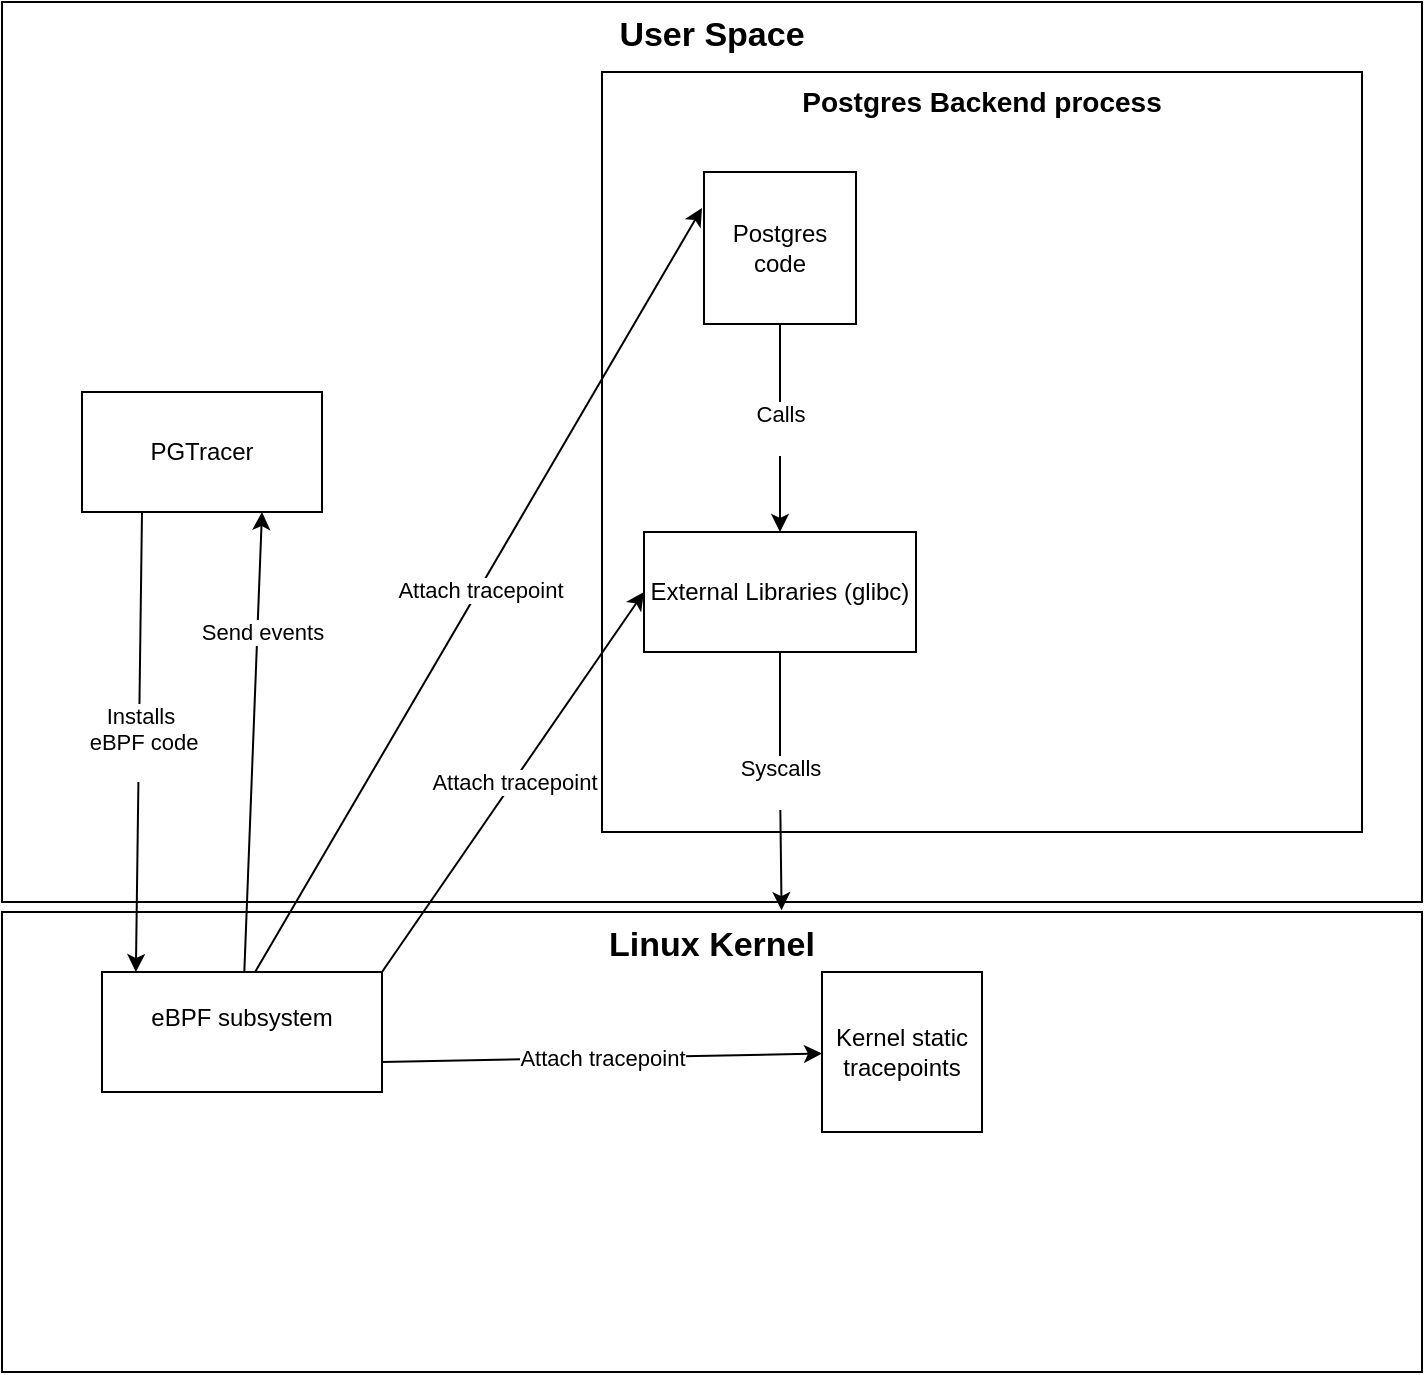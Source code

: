 <mxfile version="20.4.0" type="device"><diagram id="aJCN2wX11aYzYmZiWTIW" name="Page-1"><mxGraphModel dx="1199" dy="1039" grid="1" gridSize="10" guides="1" tooltips="1" connect="1" arrows="1" fold="1" page="1" pageScale="1" pageWidth="827" pageHeight="1169" math="0" shadow="0"><root><mxCell id="0"/><mxCell id="1" parent="0"/><mxCell id="lbeAApGXnfqpwz_cn7D--53" value="&lt;div&gt;User Space&lt;/div&gt;" style="rounded=0;whiteSpace=wrap;html=1;labelBackgroundColor=#FFFFFF;fontSize=17;verticalAlign=top;fontStyle=1" parent="1" vertex="1"><mxGeometry x="90" y="5" width="710" height="450" as="geometry"/></mxCell><mxCell id="lbeAApGXnfqpwz_cn7D--52" value="&lt;div style=&quot;font-size: 14px;&quot;&gt;Postgres Backend process&lt;/div&gt;" style="whiteSpace=wrap;html=1;aspect=fixed;labelBackgroundColor=#FFFFFF;fontSize=14;verticalAlign=top;fontStyle=1" parent="1" vertex="1"><mxGeometry x="390" y="40" width="380" height="380" as="geometry"/></mxCell><mxCell id="lbeAApGXnfqpwz_cn7D--24" value="&lt;div&gt;Calls&lt;/div&gt;&lt;div&gt;&lt;br&gt;&lt;/div&gt;" style="edgeStyle=orthogonalEdgeStyle;rounded=0;orthogonalLoop=1;jettySize=auto;html=1;" parent="1" source="lbeAApGXnfqpwz_cn7D--1" target="lbeAApGXnfqpwz_cn7D--3" edge="1"><mxGeometry relative="1" as="geometry"/></mxCell><mxCell id="lbeAApGXnfqpwz_cn7D--1" value="&lt;div&gt;Postgres code&lt;/div&gt;" style="whiteSpace=wrap;html=1;aspect=fixed;" parent="1" vertex="1"><mxGeometry x="441" y="90" width="76" height="76" as="geometry"/></mxCell><mxCell id="lbeAApGXnfqpwz_cn7D--30" value="&lt;div&gt;Syscalls&lt;/div&gt;&lt;div&gt;&lt;br&gt;&lt;/div&gt;" style="edgeStyle=orthogonalEdgeStyle;rounded=0;orthogonalLoop=1;jettySize=auto;html=1;exitX=0.5;exitY=1;exitDx=0;exitDy=0;entryX=0.549;entryY=-0.004;entryDx=0;entryDy=0;entryPerimeter=0;" parent="1" source="lbeAApGXnfqpwz_cn7D--3" target="lbeAApGXnfqpwz_cn7D--4" edge="1"><mxGeometry relative="1" as="geometry"/></mxCell><mxCell id="lbeAApGXnfqpwz_cn7D--3" value="&lt;div&gt;External Libraries (glibc)&lt;/div&gt;" style="rounded=0;whiteSpace=wrap;html=1;" parent="1" vertex="1"><mxGeometry x="411" y="270" width="136" height="60" as="geometry"/></mxCell><mxCell id="lbeAApGXnfqpwz_cn7D--4" value="&lt;div style=&quot;font-size: 17px;&quot;&gt;&lt;b&gt;&lt;font style=&quot;font-size: 17px;&quot;&gt;Linux Kernel&lt;/font&gt;&lt;/b&gt;&lt;/div&gt;" style="rounded=0;whiteSpace=wrap;html=1;labelBackgroundColor=#FFFFFF;verticalAlign=top;" parent="1" vertex="1"><mxGeometry x="90" y="460" width="710" height="230" as="geometry"/></mxCell><mxCell id="lbeAApGXnfqpwz_cn7D--5" value="&lt;div&gt;eBPF subsystem&lt;/div&gt;&lt;div&gt;&lt;br&gt;&lt;/div&gt;" style="rounded=0;whiteSpace=wrap;html=1;" parent="1" vertex="1"><mxGeometry x="140" y="490" width="140" height="60" as="geometry"/></mxCell><mxCell id="lbeAApGXnfqpwz_cn7D--33" value="" style="endArrow=classic;html=1;rounded=0;entryX=0;entryY=0.5;entryDx=0;entryDy=0;" parent="1" edge="1"><mxGeometry relative="1" as="geometry"><mxPoint x="216.549" y="490" as="sourcePoint"/><mxPoint x="440" y="108" as="targetPoint"/></mxGeometry></mxCell><mxCell id="lbeAApGXnfqpwz_cn7D--34" value="&lt;div&gt;Attach tracepoint&lt;/div&gt;" style="edgeLabel;resizable=0;html=1;align=center;verticalAlign=middle;" parent="lbeAApGXnfqpwz_cn7D--33" connectable="0" vertex="1"><mxGeometry relative="1" as="geometry"/></mxCell><mxCell id="lbeAApGXnfqpwz_cn7D--35" value="" style="endArrow=classic;html=1;rounded=0;entryX=0;entryY=0.5;entryDx=0;entryDy=0;exitX=1;exitY=0;exitDx=0;exitDy=0;" parent="1" source="lbeAApGXnfqpwz_cn7D--5" target="lbeAApGXnfqpwz_cn7D--3" edge="1"><mxGeometry relative="1" as="geometry"><mxPoint x="159.999" y="490" as="sourcePoint"/><mxPoint x="383.45" y="108" as="targetPoint"/></mxGeometry></mxCell><mxCell id="lbeAApGXnfqpwz_cn7D--36" value="&lt;div&gt;Attach tracepoint&lt;/div&gt;" style="edgeLabel;resizable=0;html=1;align=center;verticalAlign=middle;" parent="lbeAApGXnfqpwz_cn7D--35" connectable="0" vertex="1"><mxGeometry relative="1" as="geometry"/></mxCell><mxCell id="lbeAApGXnfqpwz_cn7D--37" value="&lt;div&gt;Kernel static &lt;br&gt;&lt;/div&gt;&lt;div&gt;tracepoints&lt;/div&gt;" style="whiteSpace=wrap;html=1;aspect=fixed;" parent="1" vertex="1"><mxGeometry x="500" y="490" width="80" height="80" as="geometry"/></mxCell><mxCell id="lbeAApGXnfqpwz_cn7D--38" value="" style="endArrow=classic;html=1;rounded=0;exitX=1;exitY=0.75;exitDx=0;exitDy=0;" parent="1" source="lbeAApGXnfqpwz_cn7D--5" target="lbeAApGXnfqpwz_cn7D--37" edge="1"><mxGeometry relative="1" as="geometry"><mxPoint x="290" y="530" as="sourcePoint"/><mxPoint x="414" y="340" as="targetPoint"/></mxGeometry></mxCell><mxCell id="lbeAApGXnfqpwz_cn7D--39" value="&lt;div&gt;Attach tracepoint&lt;/div&gt;" style="edgeLabel;resizable=0;html=1;align=center;verticalAlign=middle;" parent="lbeAApGXnfqpwz_cn7D--38" connectable="0" vertex="1"><mxGeometry relative="1" as="geometry"/></mxCell><mxCell id="lbeAApGXnfqpwz_cn7D--42" value="&lt;div&gt;PGTracer&lt;/div&gt;" style="rounded=0;whiteSpace=wrap;html=1;" parent="1" vertex="1"><mxGeometry x="130" y="200" width="120" height="60" as="geometry"/></mxCell><mxCell id="lbeAApGXnfqpwz_cn7D--43" value="" style="endArrow=classic;html=1;rounded=0;entryX=0.121;entryY=0;entryDx=0;entryDy=0;exitX=0.25;exitY=1;exitDx=0;exitDy=0;entryPerimeter=0;" parent="1" source="lbeAApGXnfqpwz_cn7D--42" target="lbeAApGXnfqpwz_cn7D--5" edge="1"><mxGeometry relative="1" as="geometry"><mxPoint x="110" y="340" as="sourcePoint"/><mxPoint x="210" y="340" as="targetPoint"/><Array as="points"/></mxGeometry></mxCell><mxCell id="lbeAApGXnfqpwz_cn7D--44" value="&lt;div&gt;Installs&lt;/div&gt;&lt;div&gt;&amp;nbsp;eBPF code&lt;/div&gt;&lt;div&gt;&lt;br&gt;&lt;/div&gt;" style="edgeLabel;resizable=0;html=1;align=center;verticalAlign=middle;" parent="lbeAApGXnfqpwz_cn7D--43" connectable="0" vertex="1"><mxGeometry relative="1" as="geometry"/></mxCell><mxCell id="lbeAApGXnfqpwz_cn7D--47" value="&lt;div&gt;Send events&lt;/div&gt;" style="endArrow=classic;html=1;rounded=0;entryX=0.75;entryY=1;entryDx=0;entryDy=0;" parent="1" source="lbeAApGXnfqpwz_cn7D--5" target="lbeAApGXnfqpwz_cn7D--42" edge="1"><mxGeometry x="0.479" y="-2" relative="1" as="geometry"><mxPoint x="220" y="480" as="sourcePoint"/><mxPoint x="290" y="390" as="targetPoint"/><Array as="points"/><mxPoint as="offset"/></mxGeometry></mxCell></root></mxGraphModel></diagram></mxfile>